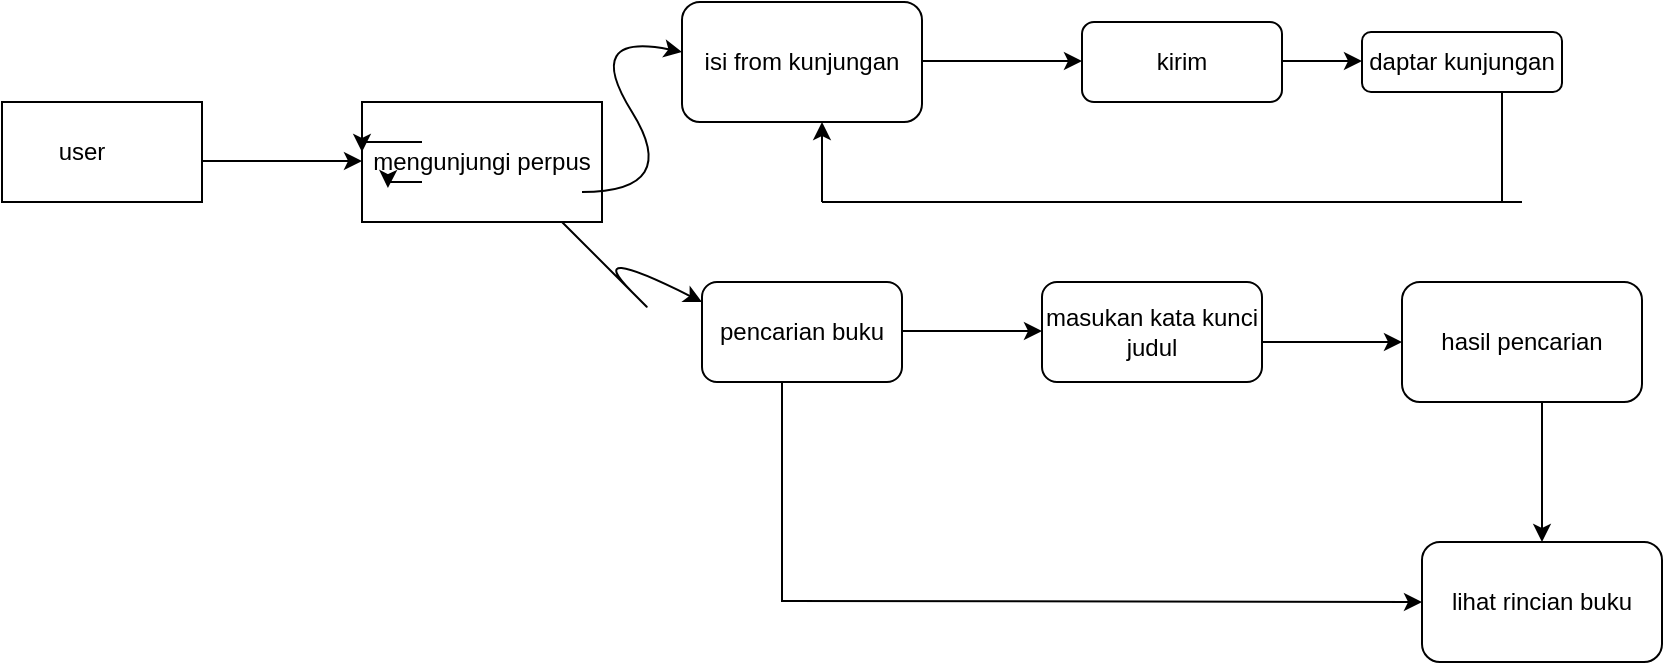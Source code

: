 <mxfile version="23.0.2" type="github">
  <diagram name="Halaman-1" id="Q43knVWY98DQgZFSpsff">
    <mxGraphModel dx="880" dy="446" grid="1" gridSize="10" guides="1" tooltips="1" connect="1" arrows="1" fold="1" page="1" pageScale="1" pageWidth="827" pageHeight="1169" math="0" shadow="0">
      <root>
        <mxCell id="0" />
        <mxCell id="1" parent="0" />
        <mxCell id="EkUFwFXJIUSXVd6cHu1z-1" value="" style="rounded=0;whiteSpace=wrap;html=1;" vertex="1" parent="1">
          <mxGeometry x="40" y="150" width="100" height="50" as="geometry" />
        </mxCell>
        <mxCell id="EkUFwFXJIUSXVd6cHu1z-3" value="user" style="text;html=1;strokeColor=none;fillColor=none;align=center;verticalAlign=middle;whiteSpace=wrap;rounded=0;" vertex="1" parent="1">
          <mxGeometry x="50" y="160" width="60" height="30" as="geometry" />
        </mxCell>
        <mxCell id="EkUFwFXJIUSXVd6cHu1z-5" value="" style="endArrow=classic;html=1;rounded=0;" edge="1" parent="1">
          <mxGeometry width="50" height="50" relative="1" as="geometry">
            <mxPoint x="140" y="179.5" as="sourcePoint" />
            <mxPoint x="220" y="179.5" as="targetPoint" />
          </mxGeometry>
        </mxCell>
        <mxCell id="EkUFwFXJIUSXVd6cHu1z-6" value="" style="rounded=0;whiteSpace=wrap;html=1;" vertex="1" parent="1">
          <mxGeometry x="220" y="150" width="120" height="60" as="geometry" />
        </mxCell>
        <mxCell id="EkUFwFXJIUSXVd6cHu1z-7" value="mengunjungi perpus" style="text;html=1;strokeColor=none;fillColor=none;align=center;verticalAlign=middle;whiteSpace=wrap;rounded=0;" vertex="1" parent="1">
          <mxGeometry x="220" y="170" width="120" height="20" as="geometry" />
        </mxCell>
        <mxCell id="EkUFwFXJIUSXVd6cHu1z-17" value="isi from kunjungan" style="rounded=1;whiteSpace=wrap;html=1;" vertex="1" parent="1">
          <mxGeometry x="380" y="100" width="120" height="60" as="geometry" />
        </mxCell>
        <mxCell id="EkUFwFXJIUSXVd6cHu1z-21" value="" style="curved=1;endArrow=classic;html=1;rounded=0;" edge="1" parent="1">
          <mxGeometry width="50" height="50" relative="1" as="geometry">
            <mxPoint x="330" y="195" as="sourcePoint" />
            <mxPoint x="380" y="125" as="targetPoint" />
            <Array as="points">
              <mxPoint x="380" y="195" />
              <mxPoint x="330" y="115" />
            </Array>
          </mxGeometry>
        </mxCell>
        <mxCell id="EkUFwFXJIUSXVd6cHu1z-22" value="" style="endArrow=classic;html=1;rounded=0;" edge="1" parent="1">
          <mxGeometry width="50" height="50" relative="1" as="geometry">
            <mxPoint x="500" y="129.5" as="sourcePoint" />
            <mxPoint x="580" y="129.5" as="targetPoint" />
          </mxGeometry>
        </mxCell>
        <mxCell id="EkUFwFXJIUSXVd6cHu1z-23" value="kirim" style="rounded=1;whiteSpace=wrap;html=1;" vertex="1" parent="1">
          <mxGeometry x="580" y="110" width="100" height="40" as="geometry" />
        </mxCell>
        <mxCell id="EkUFwFXJIUSXVd6cHu1z-25" style="edgeStyle=orthogonalEdgeStyle;rounded=0;orthogonalLoop=1;jettySize=auto;html=1;exitX=0.25;exitY=0;exitDx=0;exitDy=0;entryX=0;entryY=0.25;entryDx=0;entryDy=0;" edge="1" parent="1" source="EkUFwFXJIUSXVd6cHu1z-7" target="EkUFwFXJIUSXVd6cHu1z-7">
          <mxGeometry relative="1" as="geometry" />
        </mxCell>
        <mxCell id="EkUFwFXJIUSXVd6cHu1z-26" style="edgeStyle=orthogonalEdgeStyle;rounded=0;orthogonalLoop=1;jettySize=auto;html=1;exitX=0.25;exitY=1;exitDx=0;exitDy=0;entryX=0.108;entryY=1.15;entryDx=0;entryDy=0;entryPerimeter=0;" edge="1" parent="1" source="EkUFwFXJIUSXVd6cHu1z-7" target="EkUFwFXJIUSXVd6cHu1z-7">
          <mxGeometry relative="1" as="geometry" />
        </mxCell>
        <mxCell id="EkUFwFXJIUSXVd6cHu1z-29" value="" style="endArrow=classic;html=1;rounded=0;" edge="1" parent="1">
          <mxGeometry width="50" height="50" relative="1" as="geometry">
            <mxPoint x="680" y="129.5" as="sourcePoint" />
            <mxPoint x="720" y="129.5" as="targetPoint" />
          </mxGeometry>
        </mxCell>
        <mxCell id="EkUFwFXJIUSXVd6cHu1z-30" value="daptar kunjungan" style="rounded=1;whiteSpace=wrap;html=1;" vertex="1" parent="1">
          <mxGeometry x="720" y="115" width="100" height="30" as="geometry" />
        </mxCell>
        <mxCell id="EkUFwFXJIUSXVd6cHu1z-34" value="" style="endArrow=none;html=1;rounded=0;" edge="1" parent="1">
          <mxGeometry width="50" height="50" relative="1" as="geometry">
            <mxPoint x="790" y="145" as="sourcePoint" />
            <mxPoint x="790" y="145" as="targetPoint" />
            <Array as="points">
              <mxPoint x="790" y="200" />
            </Array>
          </mxGeometry>
        </mxCell>
        <mxCell id="EkUFwFXJIUSXVd6cHu1z-35" value="" style="curved=1;endArrow=classic;html=1;rounded=0;" edge="1" parent="1">
          <mxGeometry width="50" height="50" relative="1" as="geometry">
            <mxPoint x="320" y="210" as="sourcePoint" />
            <mxPoint x="390" y="250" as="targetPoint" />
            <Array as="points">
              <mxPoint x="380" y="270" />
              <mxPoint x="330" y="220" />
            </Array>
          </mxGeometry>
        </mxCell>
        <mxCell id="EkUFwFXJIUSXVd6cHu1z-36" value="pencarian buku" style="rounded=1;whiteSpace=wrap;html=1;" vertex="1" parent="1">
          <mxGeometry x="390" y="240" width="100" height="50" as="geometry" />
        </mxCell>
        <mxCell id="EkUFwFXJIUSXVd6cHu1z-37" value="" style="endArrow=classic;html=1;rounded=0;" edge="1" parent="1">
          <mxGeometry width="50" height="50" relative="1" as="geometry">
            <mxPoint x="490" y="264.5" as="sourcePoint" />
            <mxPoint x="560" y="264.5" as="targetPoint" />
            <Array as="points">
              <mxPoint x="550" y="264.5" />
              <mxPoint x="560" y="264.5" />
            </Array>
          </mxGeometry>
        </mxCell>
        <mxCell id="EkUFwFXJIUSXVd6cHu1z-38" value="masukan kata kunci judul" style="rounded=1;whiteSpace=wrap;html=1;" vertex="1" parent="1">
          <mxGeometry x="560" y="240" width="110" height="50" as="geometry" />
        </mxCell>
        <mxCell id="EkUFwFXJIUSXVd6cHu1z-41" value="" style="endArrow=classic;html=1;rounded=0;" edge="1" parent="1">
          <mxGeometry width="50" height="50" relative="1" as="geometry">
            <mxPoint x="670" y="270" as="sourcePoint" />
            <mxPoint x="740" y="270" as="targetPoint" />
            <Array as="points">
              <mxPoint x="710" y="270" />
            </Array>
          </mxGeometry>
        </mxCell>
        <mxCell id="EkUFwFXJIUSXVd6cHu1z-42" value="hasil pencarian" style="rounded=1;whiteSpace=wrap;html=1;" vertex="1" parent="1">
          <mxGeometry x="740" y="240" width="120" height="60" as="geometry" />
        </mxCell>
        <mxCell id="EkUFwFXJIUSXVd6cHu1z-44" value="" style="endArrow=classic;html=1;rounded=0;" edge="1" parent="1">
          <mxGeometry width="50" height="50" relative="1" as="geometry">
            <mxPoint x="810" y="300" as="sourcePoint" />
            <mxPoint x="810" y="370" as="targetPoint" />
          </mxGeometry>
        </mxCell>
        <mxCell id="EkUFwFXJIUSXVd6cHu1z-45" value="lihat rincian buku" style="rounded=1;whiteSpace=wrap;html=1;" vertex="1" parent="1">
          <mxGeometry x="750" y="370" width="120" height="60" as="geometry" />
        </mxCell>
        <mxCell id="EkUFwFXJIUSXVd6cHu1z-48" value="" style="endArrow=classic;html=1;rounded=0;entryX=0;entryY=0.5;entryDx=0;entryDy=0;" edge="1" parent="1" target="EkUFwFXJIUSXVd6cHu1z-45">
          <mxGeometry width="50" height="50" relative="1" as="geometry">
            <mxPoint x="430" y="399.5" as="sourcePoint" />
            <mxPoint x="530" y="399.5" as="targetPoint" />
          </mxGeometry>
        </mxCell>
        <mxCell id="EkUFwFXJIUSXVd6cHu1z-51" value="" style="endArrow=none;html=1;rounded=0;entryX=0.4;entryY=1;entryDx=0;entryDy=0;entryPerimeter=0;" edge="1" parent="1" target="EkUFwFXJIUSXVd6cHu1z-36">
          <mxGeometry width="50" height="50" relative="1" as="geometry">
            <mxPoint x="430" y="400" as="sourcePoint" />
            <mxPoint x="430" y="320" as="targetPoint" />
          </mxGeometry>
        </mxCell>
        <mxCell id="EkUFwFXJIUSXVd6cHu1z-53" value="" style="endArrow=classic;html=1;rounded=0;" edge="1" parent="1">
          <mxGeometry width="50" height="50" relative="1" as="geometry">
            <mxPoint x="450" y="200" as="sourcePoint" />
            <mxPoint x="450" y="160" as="targetPoint" />
          </mxGeometry>
        </mxCell>
        <mxCell id="EkUFwFXJIUSXVd6cHu1z-58" value="" style="endArrow=none;html=1;rounded=0;" edge="1" parent="1">
          <mxGeometry width="50" height="50" relative="1" as="geometry">
            <mxPoint x="450" y="200" as="sourcePoint" />
            <mxPoint x="800" y="200" as="targetPoint" />
          </mxGeometry>
        </mxCell>
      </root>
    </mxGraphModel>
  </diagram>
</mxfile>
